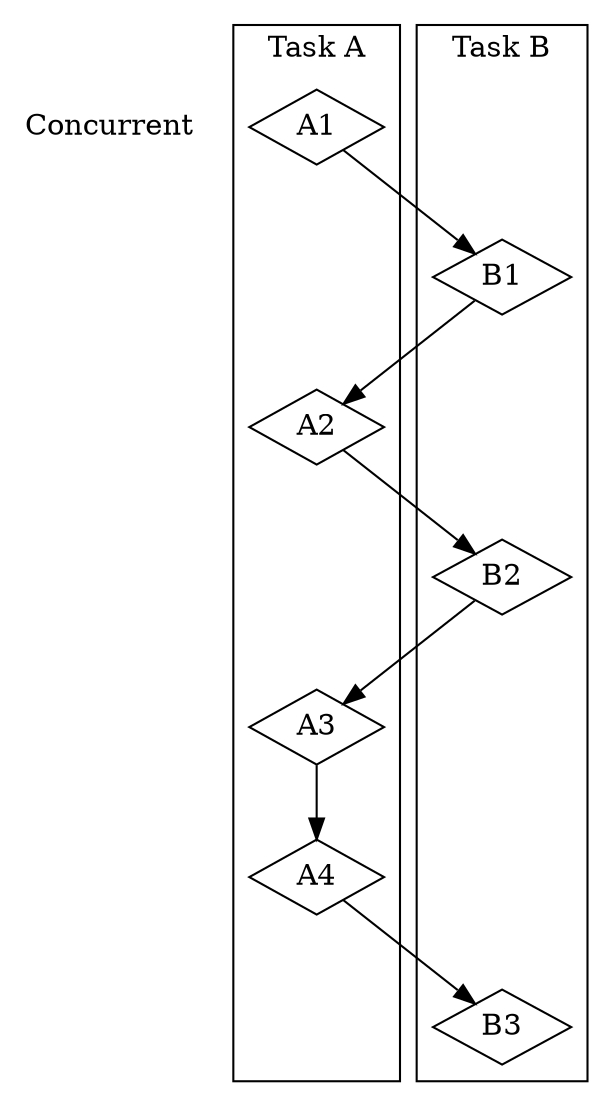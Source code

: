 digraph {
   dpi = 300.0;
   
   Concurrent [label = "Concurrent";shape = "plaintext";];
   rankdir = "TB";
   splines = false;
   cluster = true;
   
   node [shape = diamond;];
   
   subgraph cluster_task_a {
      label = "Task A";
      
      // makes ordering between subgraphs work
      newrank = true;
      
      A1;
      A2;
      A3;
      A4;
      
      // for vertical alignment purposes only
      A0 [style = invis;];
      
      edge [style = invis;];
   }
   
   subgraph cluster_task_b {
      label = "Task B";
      cluster = true;
      
      // for vertical alignment purposes only
      newrank = true;
      
      B0 [style = invis;];
      
      B1;
      B2;
      B3;
   }
   
   A1 -> B1 -> A2 -> B2 -> A3 -> A4 -> B3;
   
   // Makes the heights line up between the boxes.
   A4 -> A0 [style = invis;];
}